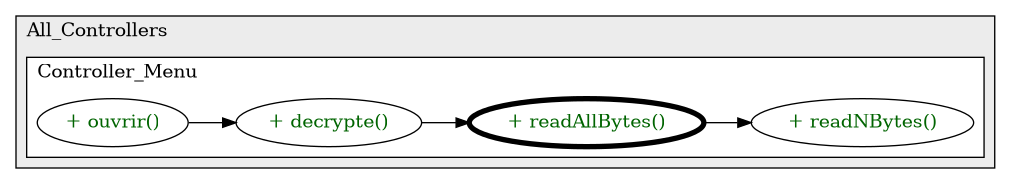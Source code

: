 @startuml

/' diagram meta data start
config=CallConfiguration;
{
  "rootMethod": "Version_Etudiant.All_Controllers.Controller_Menu#readAllBytes(FileInputStream)",
  "projectClassification": {
    "searchMode": "OpenProject", // OpenProject, AllProjects
    "includedProjects": "",
    "pathEndKeywords": "*.impl",
    "isClientPath": "",
    "isClientName": "",
    "isTestPath": "",
    "isTestName": "",
    "isMappingPath": "",
    "isMappingName": "",
    "isDataAccessPath": "",
    "isDataAccessName": "",
    "isDataStructurePath": "",
    "isDataStructureName": "",
    "isInterfaceStructuresPath": "",
    "isInterfaceStructuresName": "",
    "isEntryPointPath": "",
    "isEntryPointName": "",
    "treatFinalFieldsAsMandatory": false
  },
  "graphRestriction": {
    "classPackageExcludeFilter": "",
    "classPackageIncludeFilter": "",
    "classNameExcludeFilter": "",
    "classNameIncludeFilter": "",
    "methodNameExcludeFilter": "",
    "methodNameIncludeFilter": "",
    "removeByInheritance": "", // inheritance/annotation based filtering is done in a second step
    "removeByAnnotation": "",
    "removeByClassPackage": "", // cleanup the graph after inheritance/annotation based filtering is done
    "removeByClassName": "",
    "cutMappings": false,
    "cutEnum": true,
    "cutTests": true,
    "cutClient": true,
    "cutDataAccess": true,
    "cutInterfaceStructures": true,
    "cutDataStructures": true,
    "cutGetterAndSetter": true,
    "cutConstructors": true
  },
  "graphTraversal": {
    "forwardDepth": 3,
    "backwardDepth": 3,
    "classPackageExcludeFilter": "",
    "classPackageIncludeFilter": "",
    "classNameExcludeFilter": "",
    "classNameIncludeFilter": "",
    "methodNameExcludeFilter": "",
    "methodNameIncludeFilter": "",
    "hideMappings": false,
    "hideDataStructures": false,
    "hidePrivateMethods": true,
    "hideInterfaceCalls": true, // indirection: implementation -> interface (is hidden) -> implementation
    "onlyShowApplicationEntryPoints": false, // root node is included
    "useMethodCallsForStructureDiagram": "ForwardOnly" // ForwardOnly, BothDirections, No
  },
  "details": {
    "aggregation": "GroupByClass", // ByClass, GroupByClass, None
    "showMethodParametersTypes": false,
    "showMethodParametersNames": false,
    "showMethodReturnType": false,
    "showPackageLevels": 2,
    "showCallOrder": false,
    "edgeMode": "MethodsOnly", // TypesOnly, MethodsOnly, TypesAndMethods, MethodsAndDirectTypeUsage
    "showDetailedClassStructure": false
  },
  "rootClass": "Version_Etudiant.All_Controllers.Controller_Menu",
  "extensionCallbackMethod": "" // qualified.class.name#methodName - signature: public static String method(String)
}
diagram meta data end '/



digraph g {
    rankdir="LR"
    splines=polyline
    

'nodes 
subgraph cluster_1850614151 { 
   	label=All_Controllers
	labeljust=l
	fillcolor="#ececec"
	style=filled
   
   subgraph cluster_1532096994 { 
   	label=Controller_Menu
	labeljust=l
	fillcolor=white
	style=filled
   
   Controller_Menu1397209006XXXdecrypte2189724[
	label="+ decrypte()"
	style=filled
	fillcolor=white
	tooltip="Controller_Menu

null"
	fontcolor=darkgreen
];

Controller_Menu1397209006XXXouvrir1067311644[
	label="+ ouvrir()"
	style=filled
	fillcolor=white
	tooltip="Controller_Menu

null"
	fontcolor=darkgreen
];

Controller_Menu1397209006XXXreadAllBytes796948654[
	label="+ readAllBytes()"
	style=filled
	fillcolor=white
	tooltip="Controller_Menu

null"
	penwidth=4
	fontcolor=darkgreen
];

Controller_Menu1397209006XXXreadNBytes1903292941[
	label="+ readNBytes()"
	style=filled
	fillcolor=white
	tooltip="Controller_Menu

null"
	fontcolor=darkgreen
];
} 
} 

'edges    
Controller_Menu1397209006XXXdecrypte2189724 -> Controller_Menu1397209006XXXreadAllBytes796948654;
Controller_Menu1397209006XXXouvrir1067311644 -> Controller_Menu1397209006XXXdecrypte2189724;
Controller_Menu1397209006XXXreadAllBytes796948654 -> Controller_Menu1397209006XXXreadNBytes1903292941;
    
}
@enduml